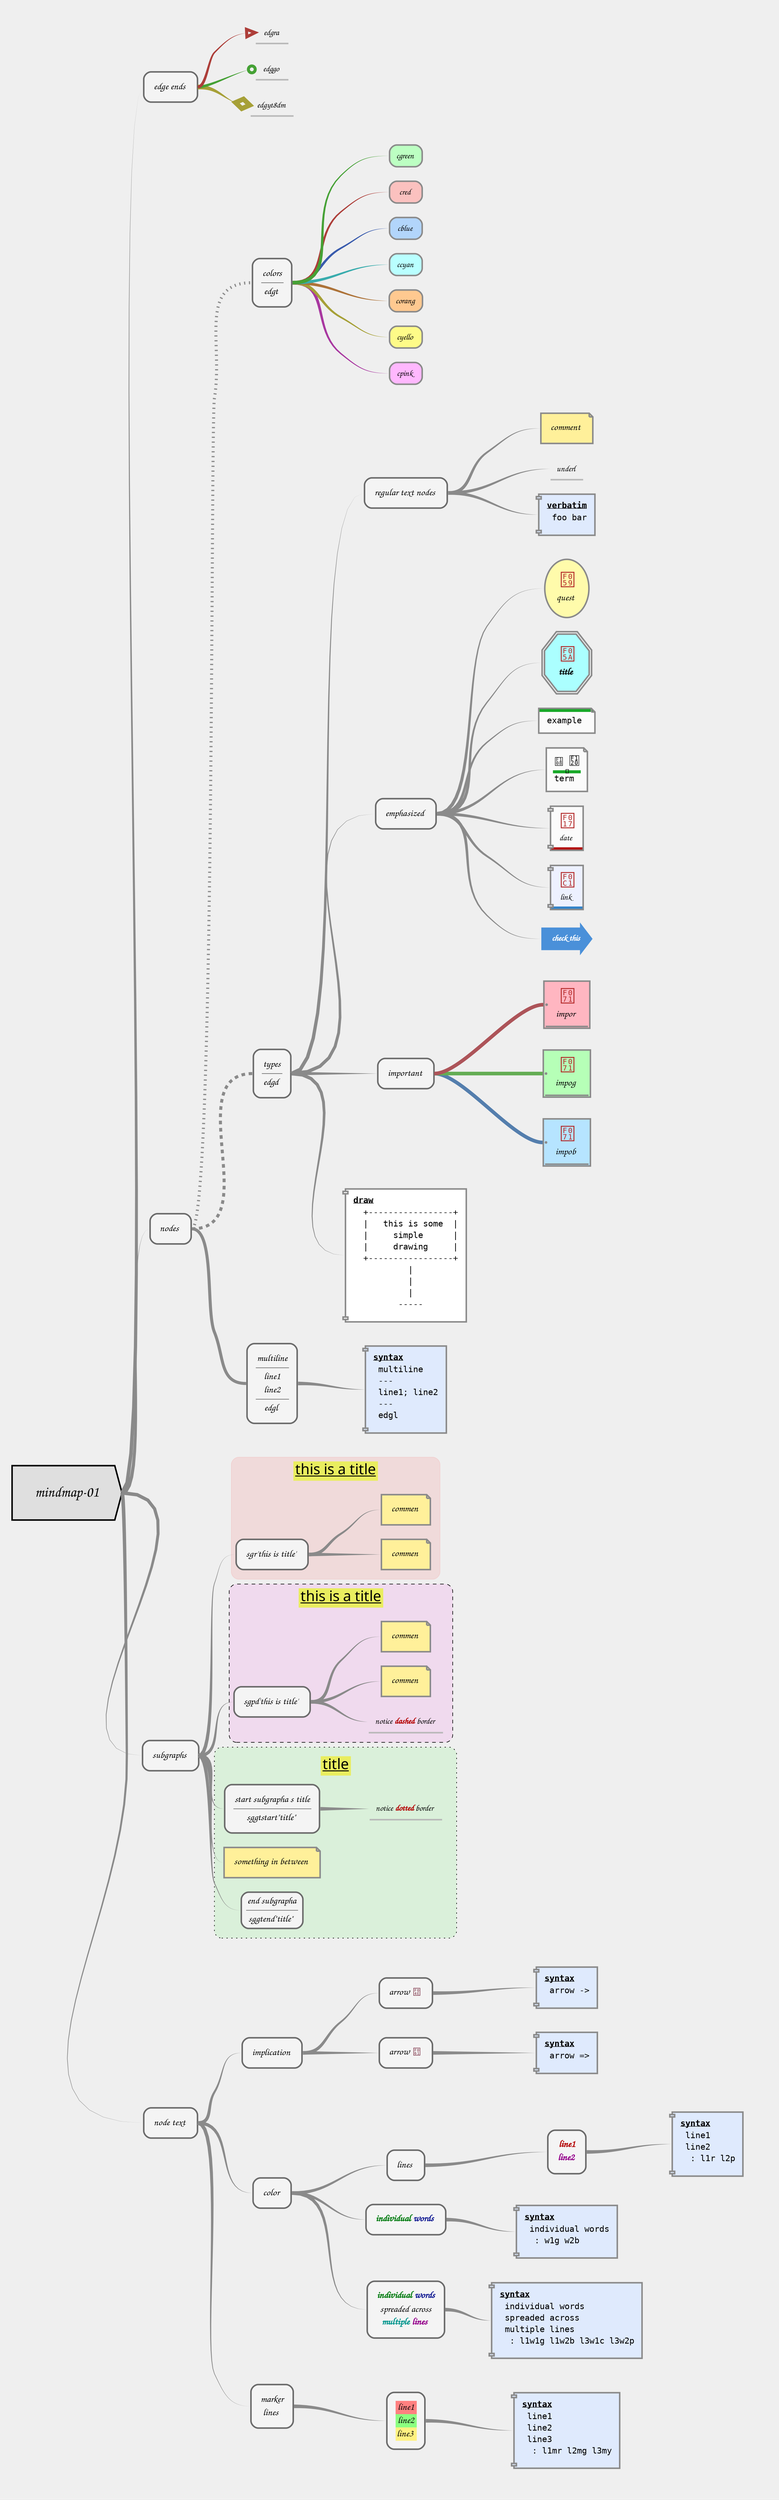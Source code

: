 digraph G {

	nodesep="0.1";
	newrank="true";
	compound="false";
	splines="true";
	ordering=out;
	rankdir=LR;
	ranksep=0.1;
	bgcolor="#efefef";

	node[fontname="Comic Sans MS" fontsize=14 fontcolor="#000000" color="#000000" gradientangle="90" penwidth=2.5];
	edge[arrowhead=none color="#8a8a8a" minlen=3 style=tapered penwidth=6 dir=forward arrowtail=none fontname="Comic Sans MS Bold" fontsize="16" fontcolor="#151e94"];

// mindmap-01
	subgraph cluster000 {

		style=radial;
		ordering=out;
		fillcolor="#efefef";
		color="#efefef";

		node1[fontsize="24" margin="0.5" shape=cds style=radial color="#000000" fillcolor="#dfdfdf" gradientangle="90" label=<<TABLE CELLBORDER="0" CELLSPACING="0" BORDER="0"><TR><TD>mindmap-01</TD></TR></TABLE>>];
		subgraph cluster104 {
			style = invis;
			subgraph cluster10403 {
				style = invis;
				subgraph cluster1040301 {
					style = invis;
					subgraph cluster104030101 {
						style = invis;
						node104030101[shape=component fontname="Dejavu Sans Mono" style="radial" margin="0.15,0.15" fillcolor="#dfeafd" color="#8a8a8a" label=<<TABLE CELLBORDER="0" CELLSPACING="0" BORDER="0"><TR><TD ALIGN="left"><B><U><FONT>syntax</FONT></U></B></TD></TR><TR><TD ALIGN="left"> line1</TD></TR><TR><TD ALIGN="left"> line2</TD></TR><TR><TD ALIGN="left"> line3</TD></TR><TR><TD ALIGN="left">  :&nbsp;l1mr&nbsp;l2mg&nbsp;l3my</TD></TR><TR><TD ALIGN="left"></TD></TR><TR><TD ALIGN="left"></TD></TR></TABLE>>];
					}
					node1040301[shape=box margin="0.2,0.2" style="rounded,radial" fontsize="16" fillcolor="#f4f4f4" color="#6a6a6a" label=<<TABLE CELLBORDER="0" CELLSPACING="0" BORDER="0"><TR><TD BGCOLOR="#FF8080">line1</TD></TR><TR><TD BGCOLOR="#8BFF80">line2</TD></TR><TR><TD BGCOLOR="#FFF180">line3&nbsp;</TD></TR></TABLE>>];
				}
				node10403[shape=box margin="0.2,0.2" style="rounded,radial" fontsize="16" fillcolor="#f4f4f4" color="#6a6a6a" label=<<TABLE CELLBORDER="0" CELLSPACING="0" BORDER="0"><TR><TD>marker</TD></TR><TR><TD>lines&nbsp;</TD></TR></TABLE>>];
			}
			subgraph cluster10402 {
				style = invis;
				subgraph cluster1040203 {
					style = invis;
					subgraph cluster104020301 {
						style = invis;
						node104020301[shape=component fontname="Dejavu Sans Mono" style="radial" margin="0.15,0.15" fillcolor="#dfeafd" color="#8a8a8a" label=<<TABLE CELLBORDER="0" CELLSPACING="0" BORDER="0"><TR><TD ALIGN="left"><B><U><FONT>syntax</FONT></U></B></TD></TR><TR><TD ALIGN="left"> individual&nbsp;words</TD></TR><TR><TD ALIGN="left"> spreaded&nbsp;across</TD></TR><TR><TD ALIGN="left"> multiple&nbsp;lines</TD></TR><TR><TD ALIGN="left">  :&nbsp;l1w1g&nbsp;l1w2b&nbsp;l3w1c&nbsp;l3w2p</TD></TR><TR><TD ALIGN="left"></TD></TR><TR><TD ALIGN="left"></TD></TR></TABLE>>];
					}
					node1040203[shape=box margin="0.2,0.2" style="rounded,radial" fontsize="16" fillcolor="#f4f4f4" color="#6a6a6a" label=<<TABLE CELLBORDER="0" CELLSPACING="0" BORDER="0"><TR><TD><B><FONT COLOR="#027b10">individual</FONT></B>&nbsp;<B><FONT COLOR="#151e94">words</FONT></B></TD></TR><TR><TD>spreaded&nbsp;across</TD></TR><TR><TD><B><FONT COLOR="#00948c">multiple</FONT></B>&nbsp;<B><FONT COLOR="#94008b">lines</FONT></B>&nbsp;</TD></TR></TABLE>>];
				}
				subgraph cluster1040202 {
					style = invis;
					subgraph cluster104020201 {
						style = invis;
						node104020201[shape=component fontname="Dejavu Sans Mono" style="radial" margin="0.15,0.15" fillcolor="#dfeafd" color="#8a8a8a" label=<<TABLE CELLBORDER="0" CELLSPACING="0" BORDER="0"><TR><TD ALIGN="left"><B><U><FONT>syntax</FONT></U></B></TD></TR><TR><TD ALIGN="left"> individual&nbsp;words</TD></TR><TR><TD ALIGN="left">  :&nbsp;w1g&nbsp;w2b</TD></TR><TR><TD ALIGN="left"></TD></TR><TR><TD ALIGN="left"></TD></TR></TABLE>>];
					}
					node1040202[shape=box margin="0.2,0.2" style="rounded,radial" fontsize="16" fillcolor="#f4f4f4" color="#6a6a6a" label=<<TABLE CELLBORDER="0" CELLSPACING="0" BORDER="0"><TR><TD><B><FONT COLOR="#027b10">individual</FONT></B>&nbsp;<B><FONT COLOR="#151e94">words</FONT></B>&nbsp;</TD></TR></TABLE>>];
				}
				subgraph cluster1040201 {
					style = invis;
					subgraph cluster104020101 {
						style = invis;
						subgraph cluster10402010101 {
							style = invis;
							node10402010101[shape=component fontname="Dejavu Sans Mono" style="radial" margin="0.15,0.15" fillcolor="#dfeafd" color="#8a8a8a" label=<<TABLE CELLBORDER="0" CELLSPACING="0" BORDER="0"><TR><TD ALIGN="left"><B><U><FONT>syntax</FONT></U></B></TD></TR><TR><TD ALIGN="left"> line1</TD></TR><TR><TD ALIGN="left"> line2</TD></TR><TR><TD ALIGN="left">  :&nbsp;l1r&nbsp;l2p</TD></TR><TR><TD ALIGN="left"></TD></TR><TR><TD ALIGN="left"></TD></TR></TABLE>>];
						}
						node104020101[shape=box margin="0.2,0.2" style="rounded,radial" fontsize="16" fillcolor="#f4f4f4" color="#6a6a6a" label=<<TABLE CELLBORDER="0" CELLSPACING="0" BORDER="0"><TR><TD><B><FONT COLOR="#B30000">line1</FONT></B></TD></TR><TR><TD><B><FONT COLOR="#94008b">line2&nbsp;</FONT></B></TD></TR></TABLE>>];
					}
					node1040201[shape=box margin="0.2,0.2" style="rounded,radial" fontsize="16" fillcolor="#f4f4f4" color="#6a6a6a" label=<<TABLE CELLBORDER="0" CELLSPACING="0" BORDER="0"><TR><TD>lines&nbsp;</TD></TR></TABLE>>];
				}
				node10402[shape=box margin="0.2,0.2" style="rounded,radial" fontsize="16" fillcolor="#f4f4f4" color="#6a6a6a" label=<<TABLE CELLBORDER="0" CELLSPACING="0" BORDER="0"><TR><TD>color&nbsp;</TD></TR></TABLE>>];
			}
			subgraph cluster10401 {
				style = invis;
				subgraph cluster1040102 {
					style = invis;
					subgraph cluster104010201 {
						style = invis;
						node104010201[shape=component fontname="Dejavu Sans Mono" style="radial" margin="0.15,0.15" fillcolor="#dfeafd" color="#8a8a8a" label=<<TABLE CELLBORDER="0" CELLSPACING="0" BORDER="0"><TR><TD ALIGN="left"><B><U><FONT>syntax</FONT></U></B></TD></TR><TR><TD ALIGN="left"> arrow&nbsp;=&gt;</TD></TR><TR><TD ALIGN="left"></TD></TR><TR><TD ALIGN="left"></TD></TR></TABLE>>];
					}
					node1040102[shape=box margin="0.2,0.2" style="rounded,radial" fontsize="16" fillcolor="#f4f4f4" color="#6a6a6a" label=<<TABLE CELLBORDER="0" CELLSPACING="0" BORDER="0"><TR><TD>arrow&nbsp;<FONT FACE="FontAwesome" POINT-SIZE="13" COLOR="#6E1B31">&#xf061;</FONT>&nbsp;</TD></TR></TABLE>>];
				}
				subgraph cluster1040101 {
					style = invis;
					subgraph cluster104010101 {
						style = invis;
						node104010101[shape=component fontname="Dejavu Sans Mono" style="radial" margin="0.15,0.15" fillcolor="#dfeafd" color="#8a8a8a" label=<<TABLE CELLBORDER="0" CELLSPACING="0" BORDER="0"><TR><TD ALIGN="left"><B><U><FONT>syntax</FONT></U></B></TD></TR><TR><TD ALIGN="left"> arrow&nbsp;-&gt;</TD></TR><TR><TD ALIGN="left"></TD></TR><TR><TD ALIGN="left"></TD></TR></TABLE>>];
					}
					node1040101[shape=box margin="0.2,0.2" style="rounded,radial" fontsize="16" fillcolor="#f4f4f4" color="#6a6a6a" label=<<TABLE CELLBORDER="0" CELLSPACING="0" BORDER="0"><TR><TD>arrow&nbsp;<FONT FACE="FontAwesome" POINT-SIZE="13" COLOR="#6E1B31">&#xf04e;</FONT>&nbsp;</TD></TR></TABLE>>];
				}
				node10401[shape=box margin="0.2,0.2" style="rounded,radial" fontsize="16" fillcolor="#f4f4f4" color="#6a6a6a" label=<<TABLE CELLBORDER="0" CELLSPACING="0" BORDER="0"><TR><TD>implication&nbsp;</TD></TR></TABLE>>];
			}
			node104[shape=box margin="0.2,0.2" style="rounded,radial" fontsize="16" fillcolor="#f4f4f4" color="#6a6a6a" label=<<TABLE CELLBORDER="0" CELLSPACING="0" BORDER="0"><TR><TD>node&nbsp;text&nbsp;</TD></TR></TABLE>>];
		}
		subgraph cluster103 {
			style = invis;
			subgraph clustercolored10305 {
				style = "dotted, rounded";
				color = "#000000";
				bgcolor = "#00FF0016";
			subgraph cluster10305 {
				style = invis;
				node10305[shape=box style="rounded,radial" fontsize="16" fillcolor="#f4f4f4" color="#6a6a6a" label=<<TABLE CELLBORDER="0" CELLSPACING="0" BORDER="0"><TR><TD>end&nbsp;subgrapha</TD></TR><TR><TD></TD></TR><HR/><TR><TD></TD></TR><TR><TD>sggtend"title"&nbsp;</TD></TR></TABLE>>];
			}
			subgraph cluster10304 {
				style = invis;
				node10304[shape=note fontname="Comic Sans MS" fontsize="16" margin="0.2" style="radial" fillcolor="#FFF09A" color="#8a8a8a" label=<<I><TABLE CELLBORDER="0" CELLSPACING="0" BORDER="0"><TR><TD>something&nbsp;in&nbsp;between&nbsp;</TD></TR></TABLE></I>>];
			}
			subgraph cluster10303 {
				style = invis;
			fontname = "Balsamiq Sans";
				fontsize = "24";

				subgraph cluster1030301 {
					style = invis;
					node1030301[color="#b8b8b8" fontcolor="#000000" shape=underline  label=<<TABLE CELLBORDER="0" CELLSPACING="0" BORDER="0"><TR><TD>notice&nbsp;<B><FONT COLOR="#B30000">dotted</FONT></B>&nbsp;border&nbsp;</TD></TR></TABLE>>];
				}
				node10303[shape=box margin="0.2,0.2" style="rounded,radial" fontsize="16" fillcolor="#f4f4f4" color="#6a6a6a" label=<<TABLE CELLBORDER="0" CELLSPACING="0" BORDER="0"><TR><TD>start&nbsp;subgrapha&nbsp;s&nbsp;title</TD></TR><TR><TD></TD></TR><HR/><TR><TD></TD></TR><TR><TD>sggtstart"title"&nbsp;</TD></TR></TABLE>>];
			label = <<TABLE CELLBORDER="0" CELLPADDING="3" CELLSPACING="3" BORDER="0"><TR><TD BGCOLOR="#E9ED5F" COLOR="#000000"><U>title</U></TD></TR></TABLE>>
			}
			}
			subgraph cluster10302 {
				style = "dashed, rounded";
				color = "#000000";
				bgcolor = "#FF00EA16"
			fontname = "Balsamiq Sans";
				fontsize = "24";

				subgraph cluster1030203 {
					style = invis;
					node1030203[shape=underline fontcolor="#000000" color="#b8b8b8" label=<<TABLE CELLBORDER="0" CELLSPACING="0" BORDER="0"><TR><TD>notice&nbsp;<B><FONT COLOR="#B30000">dashed</FONT></B>&nbsp;border&nbsp;</TD></TR></TABLE>>];
				}
				subgraph cluster1030202 {
					style = invis;
					node1030202[shape=note fontname="Comic Sans MS" fontsize="16" margin="0.2" style="radial" fillcolor="#FFF09A" color="#8a8a8a" label=<<I><TABLE CELLBORDER="0" CELLSPACING="0" BORDER="0"><TR><TD>commen&nbsp;</TD></TR></TABLE></I>>];
				}
				subgraph cluster1030201 {
					style = invis;
					node1030201[shape=note fontname="Comic Sans MS" fontsize="16" margin="0.2" style="radial" fillcolor="#FFF09A" color="#8a8a8a" label=<<I><TABLE CELLBORDER="0" CELLSPACING="0" BORDER="0"><TR><TD>commen&nbsp;</TD></TR></TABLE></I>>];
				}
				node10302[shape=box margin="0.2,0.2" style="rounded,radial" fontsize="16" fillcolor="#f4f4f4" color="#6a6a6a" label=<<TABLE CELLBORDER="0" CELLSPACING="0" BORDER="0"><TR><TD>sgpd'this&nbsp;is&nbsp;title'&nbsp;</TD></TR></TABLE>>];
			label = <<TABLE CELLBORDER="0" CELLPADDING="3" CELLSPACING="3" BORDER="0"><TR><TD BGCOLOR="#E9ED5F" COLOR="#000000"><U>this is a title</U></TD></TR></TABLE>>
			}
			subgraph cluster10301 {
				style = " rounded";
				color = "#FF000016";
				bgcolor = "#FF000016"
			fontname = "Balsamiq Sans";
				fontsize = "24";

				subgraph cluster1030102 {
					style = invis;
					node1030102[shape=note fontname="Comic Sans MS" fontsize="16" margin="0.2" style="radial" fillcolor="#FFF09A" color="#8a8a8a" label=<<I><TABLE CELLBORDER="0" CELLSPACING="0" BORDER="0"><TR><TD>commen&nbsp;</TD></TR></TABLE></I>>];
				}
				subgraph cluster1030101 {
					style = invis;
					node1030101[shape=note fontname="Comic Sans MS" fontsize="16" margin="0.2" style="radial" fillcolor="#FFF09A" color="#8a8a8a" label=<<I><TABLE CELLBORDER="0" CELLSPACING="0" BORDER="0"><TR><TD>commen&nbsp;</TD></TR></TABLE></I>>];
				}
				node10301[shape=box margin="0.2,0.2" style="rounded,radial" fontsize="16" fillcolor="#f4f4f4" color="#6a6a6a" label=<<TABLE CELLBORDER="0" CELLSPACING="0" BORDER="0"><TR><TD>sgr'this&nbsp;is&nbsp;title'&nbsp;</TD></TR></TABLE>>];
			label = <<TABLE CELLBORDER="0" CELLPADDING="3" CELLSPACING="3" BORDER="0"><TR><TD BGCOLOR="#E9ED5F" COLOR="#000000"><U>this is a title</U></TD></TR></TABLE>>
			}
			node103[shape=box margin="0.2,0.2" style="rounded,radial" fontsize="16" fillcolor="#f4f4f4" color="#6a6a6a" label=<<TABLE CELLBORDER="0" CELLSPACING="0" BORDER="0"><TR><TD>subgraphs&nbsp;</TD></TR></TABLE>>];
		}
		subgraph cluster102 {
			style = invis;
			subgraph cluster10203 {
				style = invis;
				subgraph cluster1020301 {
					style = invis;
					node1020301[shape=component fontname="Dejavu Sans Mono" style="radial" margin="0.15,0.15" fillcolor="#dfeafd" color="#8a8a8a" label=<<TABLE CELLBORDER="0" CELLSPACING="0" BORDER="0"><TR><TD ALIGN="left"><B><U><FONT>syntax</FONT></U></B></TD></TR><TR><TD ALIGN="left"> multiline</TD></TR><TR><TD ALIGN="left"> ---</TD></TR><TR><TD ALIGN="left"> line1;&nbsp;line2</TD></TR><TR><TD ALIGN="left"> ---</TD></TR><TR><TD ALIGN="left"> edgl</TD></TR><TR><TD ALIGN="left"></TD></TR><TR><TD ALIGN="left"></TD></TR></TABLE>>];
				}
				node10203[shape=box margin="0.2,0.2" style="rounded,radial" fontsize="16" fillcolor="#f4f4f4" color="#6a6a6a" label=<<TABLE CELLBORDER="0" CELLSPACING="0" BORDER="0"><TR><TD>multiline</TD></TR><TR><TD></TD></TR><HR/><TR><TD></TD></TR><TR><TD>line1</TD></TR><TR><TD>line2</TD></TR><TR><TD></TD></TR><HR/><TR><TD></TD></TR><TR><TD>edgl&nbsp;</TD></TR></TABLE>>];
			}
			subgraph cluster10202 {
				style = invis;
				subgraph cluster1020204 {
					style = invis;
					node1020204[shape=component fontname="Dejavu Sans Mono" style="radial" margin="0.15,0.15" fillcolor="#ffffff" color="#8a8a8a" label=<<TABLE CELLBORDER="0" CELLSPACING="0" BORDER="0"><TR><TD ALIGN="left"><B><U><FONT>draw</FONT></U></B></TD></TR><TR><TD ALIGN="left">  +-----------------+</TD></TR><TR><TD ALIGN="left">  |&nbsp;  this&nbsp;is&nbsp;some&nbsp; |</TD></TR><TR><TD ALIGN="left">  |&nbsp;    simple&nbsp;     |</TD></TR><TR><TD ALIGN="left">  |&nbsp;    drawing&nbsp;    |</TD></TR><TR><TD ALIGN="left">  +-----------------+</TD></TR><TR><TD ALIGN="left">           |</TD></TR><TR><TD ALIGN="left">           |</TD></TR><TR><TD ALIGN="left">           |</TD></TR><TR><TD ALIGN="left">         -----</TD></TR><TR><TD ALIGN="left"></TD></TR><TR><TD ALIGN="left"></TD></TR></TABLE>>];
				}
				subgraph cluster1020203 {
					style = invis;
					subgraph cluster102020303 {
						style = invis;
						node102020303[shape=signature fontsize="16" margin="0.25" style="radial" fillcolor="#b6e4ff" color="#8a8a8a" label=<<TABLE CELLBORDER="0" CELLSPACING="0" BORDER="0"><TR><TD><FONT FACE="FontAwesome" COLOR="#B32727" POINT-SIZE="25">&#xf071;</FONT></TD></TR><TR><TD>impob&nbsp;</TD></TR></TABLE>>];
					}
					subgraph cluster102020302 {
						style = invis;
						node102020302[shape=signature fontsize="16" margin="0.25" style="radial" fillcolor="#b6ffb7" color="#8a8a8a" label=<<TABLE CELLBORDER="0" CELLSPACING="0" BORDER="0"><TR><TD><FONT FACE="FontAwesome" COLOR="#B32727" POINT-SIZE="25">&#xf071;</FONT></TD></TR><TR><TD>impog&nbsp;</TD></TR></TABLE>>];
					}
					subgraph cluster102020301 {
						style = invis;
						node102020301[shape=signature fontsize="16" margin="0.25" style="radial" fillcolor="#ffb6c1" color="#8a8a8a" label=<<TABLE CELLBORDER="0" CELLSPACING="0" BORDER="0"><TR><TD><FONT FACE="FontAwesome" COLOR="#B32727" POINT-SIZE="25">&#xf071;</FONT></TD></TR><TR><TD>impor&nbsp;</TD></TR></TABLE>>];
					}
					node1020203[shape=box margin="0.2,0.2" style="rounded,radial" fontsize="16" fillcolor="#f4f4f4" color="#6a6a6a" label=<<TABLE CELLBORDER="0" CELLSPACING="0" BORDER="0"><TR><TD>important&nbsp;</TD></TR></TABLE>>];
				}
				subgraph cluster1020202 {
					style = invis;
					subgraph cluster102020207 {
						style = invis;
						node102020207[shape=rarrow fontcolor="#000000" margin="0.20" style="filled" fillcolor="#4A90D9" fontcolor="#ffffff" color="#4A90D9" label=<<B><TABLE CELLBORDER="0" CELLSPACING="0" BORDER="0"><TR><TD>check&nbsp;this&nbsp;</TD></TR></TABLE></B>>];
					}
					subgraph cluster102020206 {
						style = invis;
						node102020206[shape=component gradientangle="270" style="filled" margin="0.15,0.15,0.15" fillcolor="#edf1ff;0.93:#3283c9" color="#8a8a8a" label=<<TABLE CELLBORDER="0" CELLSPACING="0" BORDER="0"><TR><TD><FONT FACE="FontAwesome" COLOR="#B32727" POINT-SIZE="25">&#xf0c1;</FONT></TD></TR><TR><TD>link&nbsp;</TD></TR></TABLE>>];
					}
					subgraph cluster102020205 {
						style = invis;
						node102020205[shape=component gradientangle="270" style="filled" margin="0.15,0.15,0.15" fillcolor="#fbfbfb;0.93:#B30E0E" color="#8a8a8a" label=<<TABLE CELLBORDER="0" CELLSPACING="0" BORDER="0"><TR><TD><FONT FACE="FontAwesome" COLOR="#B32727" POINT-SIZE="25">&#xf017;</FONT></TD></TR><TR><TD>date&nbsp;</TD></TR></TABLE>>];
					}
					subgraph cluster102020204 {
						style = invis;
						node102020204[shape=note fontname="Dejavu Sans Mono" gradientangle="270" style="filled" margin="0.15,0.15" fillcolor="#fbfbfb" color="#8a8a8a" label=<<TABLE CELLBORDER="0" CELLSPACING="0" BORDER="0"><TR><TD><FONT FACE="FontAwesome" COLOR="#000000" POINT-SIZE="15">&#xf108;</FONT>&nbsp;<FONT FACE="FontAwesome" COLOR="#000000" POINT-SIZE="20">&#xf120;</FONT></TD></TR><TR><TD BGCOLOR="#18A828"><FONT FACE="FontAwesome" COLOR="#000000" POINT-SIZE="1">&#xf120;</FONT></TD></TR><TR><TD ALIGN="left">term&nbsp;</TD></TR></TABLE>>];
					}
					subgraph cluster102020203 {
						style = invis;
						node102020203[shape=note fontname="Dejavu Sans Mono" gradientangle="270" style="filled" margin="0.15,0.15" fillcolor="#18A828;0.15:#fbfbfb" color="#8a8a8a" label=<<TABLE CELLBORDER="0" CELLSPACING="0" BORDER="0"><TR><TD ALIGN="left">example&nbsp;</TD></TR></TABLE>>];
					}
					subgraph cluster102020202 {
						style = invis;
						node102020202[shape=doubleoctagon fontname="Comic Sans MS Bold" fontsize="16" style="radial" fillcolor="#abffff" color="#8a8a8a" label=<<TABLE CELLBORDER="0" CELLSPACING="0" BORDER="0"><TR><TD><FONT FACE="FontAwesome" COLOR="#B32727" POINT-SIZE="25">&#xf05a;</FONT></TD></TR><TR><TD>title&nbsp;</TD></TR></TABLE>>];
					}
					subgraph cluster102020201 {
						style = invis;
						node102020201[shape=oval fontname="Comic Sans MS" fontsize="16" margin="0.1" style="radial" fillcolor="#fffbab" color="#8a8a8a" label=<<TABLE CELLBORDER="0" CELLSPACING="0" BORDER="0"><TR><TD><FONT FACE="FontAwesome" COLOR="#B32727" POINT-SIZE="25">&#xf059;</FONT></TD></TR><TR><TD>quest&nbsp;</TD></TR></TABLE>>];
					}
					node1020202[shape=box margin="0.2,0.2" style="rounded,radial" fontsize="16" fillcolor="#f4f4f4" color="#6a6a6a" label=<<TABLE CELLBORDER="0" CELLSPACING="0" BORDER="0"><TR><TD>emphasized&nbsp;</TD></TR></TABLE>>];
				}
				subgraph cluster1020201 {
					style = invis;
					subgraph cluster102020103 {
						style = invis;
						node102020103[shape=component fontname="Dejavu Sans Mono" style="radial" margin="0.15,0.15" fillcolor="#dfeafd" color="#8a8a8a" label=<<TABLE CELLBORDER="0" CELLSPACING="0" BORDER="0"><TR><TD ALIGN="left"><B><U><FONT>verbatim</FONT></U></B></TD></TR><TR><TD ALIGN="left"> foo&nbsp;bar</TD></TR><TR><TD ALIGN="left"></TD></TR><TR><TD ALIGN="left"></TD></TR></TABLE>>];
					}
					subgraph cluster102020102 {
						style = invis;
						node102020102[color="#b8b8b8" fontcolor="#000000" shape=underline  label=<<TABLE CELLBORDER="0" CELLSPACING="0" BORDER="0"><TR><TD>underl&nbsp;</TD></TR></TABLE>>];
					}
					subgraph cluster102020101 {
						style = invis;
						node102020101[shape=note fontname="Comic Sans MS" fontsize="16" margin="0.2" style="radial" fillcolor="#FFF09A" color="#8a8a8a" label=<<I><TABLE CELLBORDER="0" CELLSPACING="0" BORDER="0"><TR><TD>comment&nbsp;</TD></TR></TABLE></I>>];
					}
					node1020201[shape=box margin="0.2,0.2" style="rounded,radial" fontsize="16" fillcolor="#f4f4f4" color="#6a6a6a" label=<<TABLE CELLBORDER="0" CELLSPACING="0" BORDER="0"><TR><TD>regular&nbsp;text&nbsp;nodes&nbsp;</TD></TR></TABLE>>];
				}
				node10202[shape=box margin="0.2,0.2" style="rounded,radial" fontsize="16" fillcolor="#f4f4f4" color="#6a6a6a" label=<<TABLE CELLBORDER="0" CELLSPACING="0" BORDER="0"><TR><TD>types</TD></TR><TR><TD></TD></TR><HR/><TR><TD></TD></TR><TR><TD>edgd&nbsp;</TD></TR></TABLE>>];
			}
			subgraph cluster10201 {
				style = invis;
				subgraph cluster1020107 {
					style = invis;
					node1020107[shape=box style="rounded,radial" fillcolor="#ffb8fe" color="#8a8a8a" label=<<TABLE CELLBORDER="0" CELLSPACING="0" BORDER="0"><TR><TD>cpink&nbsp;</TD></TR></TABLE>>];
				}
				subgraph cluster1020106 {
					style = invis;
					node1020106[shape=box style="rounded,radial" fillcolor="#fefb88" color="#8a8a8a" label=<<TABLE CELLBORDER="0" CELLSPACING="0" BORDER="0"><TR><TD>cyello&nbsp;</TD></TR></TABLE>>];
				}
				subgraph cluster1020105 {
					style = invis;
					node1020105[shape=box style="rounded,radial" fillcolor="#ffc990" color="#8a8a8a" label=<<TABLE CELLBORDER="0" CELLSPACING="0" BORDER="0"><TR><TD>corang&nbsp;</TD></TR></TABLE>>];
				}
				subgraph cluster1020104 {
					style = invis;
					node1020104[shape=box style="rounded,radial" fillcolor="#b9ffff" color="#8a8a8a" label=<<TABLE CELLBORDER="0" CELLSPACING="0" BORDER="0"><TR><TD>ccyan&nbsp;</TD></TR></TABLE>>];
				}
				subgraph cluster1020103 {
					style = invis;
					node1020103[shape=box style="rounded,radial" fillcolor="#b2d5fb" color="#8a8a8a" label=<<TABLE CELLBORDER="0" CELLSPACING="0" BORDER="0"><TR><TD>cblue&nbsp;</TD></TR></TABLE>>];
				}
				subgraph cluster1020102 {
					style = invis;
					node1020102[shape=box style="rounded,radial" fillcolor="#fbc1bf" color="#8a8a8a" label=<<TABLE CELLBORDER="0" CELLSPACING="0" BORDER="0"><TR><TD>cred&nbsp;</TD></TR></TABLE>>];
				}
				subgraph cluster1020101 {
					style = invis;
					node1020101[shape=box style="rounded,radial" fillcolor="#bcffc2" color="#8a8a8a" label=<<TABLE CELLBORDER="0" CELLSPACING="0" BORDER="0"><TR><TD>cgreen&nbsp;</TD></TR></TABLE>>];
				}
				node10201[shape=box margin="0.2,0.2" style="rounded,radial" fontsize="16" fillcolor="#f4f4f4" color="#6a6a6a" label=<<TABLE CELLBORDER="0" CELLSPACING="0" BORDER="0"><TR><TD>colors</TD></TR><TR><TD></TD></TR><HR/><TR><TD></TD></TR><TR><TD>edgt&nbsp;</TD></TR></TABLE>>];
			}
			node102[shape=box margin="0.2,0.2" style="rounded,radial" fontsize="16" fillcolor="#f4f4f4" color="#6a6a6a" label=<<TABLE CELLBORDER="0" CELLSPACING="0" BORDER="0"><TR><TD>nodes&nbsp;</TD></TR></TABLE>>];
		}
		subgraph cluster101 {
			style = invis;
			subgraph cluster10103 {
				style = invis;
				node10103[shape=underline fontcolor="#000000" color="#b8b8b8" label=<<TABLE CELLBORDER="0" CELLSPACING="0" BORDER="0"><TR><TD>edgyt8dm&nbsp;</TD></TR></TABLE>>];
			}
			subgraph cluster10102 {
				style = invis;
				node10102[shape=underline fontcolor="#000000" color="#b8b8b8" label=<<TABLE CELLBORDER="0" CELLSPACING="0" BORDER="0"><TR><TD>edggo&nbsp;</TD></TR></TABLE>>];
			}
			subgraph cluster10101 {
				style = invis;
				node10101[shape=underline fontcolor="#000000" color="#b8b8b8" label=<<TABLE CELLBORDER="0" CELLSPACING="0" BORDER="0"><TR><TD>edgra&nbsp;</TD></TR></TABLE>>];
			}
			node101[shape=box margin="0.2,0.2" style="rounded,radial" fontsize="16" fillcolor="#f4f4f4" color="#6a6a6a" label=<<TABLE CELLBORDER="0" CELLSPACING="0" BORDER="0"><TR><TD>edge&nbsp;ends&nbsp;</TD></TR></TABLE>>];
		}


					node1040301:e -> node104030101:w;
				node10403:e -> node1040301:w;
			node104:e -> node10403:w;
					node1040203:e -> node104020301:w;
				node10402:e -> node1040203:w;
					node1040202:e -> node104020201:w;
				node10402:e -> node1040202:w;
						node104020101:e -> node10402010101:w;
					node1040201:e -> node104020101:w;
				node10402:e -> node1040201:w;
			node104:e -> node10402:w;
					node1040102:e -> node104010201:w;
				node10401:e -> node1040102:w;
					node1040101:e -> node104010101:w;
				node10401:e -> node1040101:w;
			node104:e -> node10401:w;
		node1:e -> node104:w;
			node103:e -> node10305:w;
			node103:e -> node10304:w;
				node10303:e -> node1030301:w;
			node103:e -> node10303:w;
				node10302:e -> node1030203:w;
				node10302:e -> node1030202:w;
				node10302:e -> node1030201:w;
			node103:e -> node10302:w;
				node10301:e -> node1030102:w;
				node10301:e -> node1030101:w;
			node103:e -> node10301:w;
		node1:e -> node103:w;
				node10203:e -> node1020301:w;
			node102:e -> node10203:w[ style="bold" arrowsize="1.414214" penwidth="5"];
				node10202:e -> node1020204:w;
					node1020203:e -> node102020303:w[style="bold" color="#547EAD"];
					node1020203:e -> node102020302:w[style="bold" color="#64AD54"];
					node1020203:e -> node102020301:w[style="bold" color="#AD5459"];
				node10202:e -> node1020203:w;
					node1020202:e -> node102020207:w;
					node1020202:e -> node102020206:w;
					node1020202:e -> node102020205:w;
					node1020202:e -> node102020204:w;
					node1020202:e -> node102020203:w;
					node1020202:e -> node102020202:w;
					node1020202:e -> node102020201:w;
				node10202:e -> node1020202:w;
					node1020201:e -> node102020103:w;
					node1020201:e -> node102020102:w;
					node1020201:e -> node102020101:w;
				node10202:e -> node1020201:w;
			node102:e -> node10202:w[ style="dashed" arrowsize="1.414214" penwidth="5"];
				node10201:e -> node1020107:w[color="#A837A0"];
				node10201:e -> node1020106:w[color="#A6A037"];
				node10201:e -> node1020105:w[color="#AD7339"];
				node10201:e -> node1020104:w[color="#39ACAD"];
				node10201:e -> node1020103:w[color="#395BAD"];
				node10201:e -> node1020102:w[color="#AD3E39"];
				node10201:e -> node1020101:w[color="#45A135"];
			node102:e -> node10201:w[ style="dotted" arrowsize="1.414214" penwidth="5"];
		node1:e -> node102:w;
			node101:e -> node10103:w[ color="#A6A037" arrowsize="2.000000" penwidth="8" arrowhead="odiamond"];
			node101:e -> node10102:w[ color="#45A135" arrowsize="1.414214" penwidth="5" arrowhead="odot"];
			node101:e -> node10101:w[ color="#AD3E39" arrowsize="1.414214" penwidth="5" arrowhead="empty"];
		node1:e -> node101:w;
	}
}